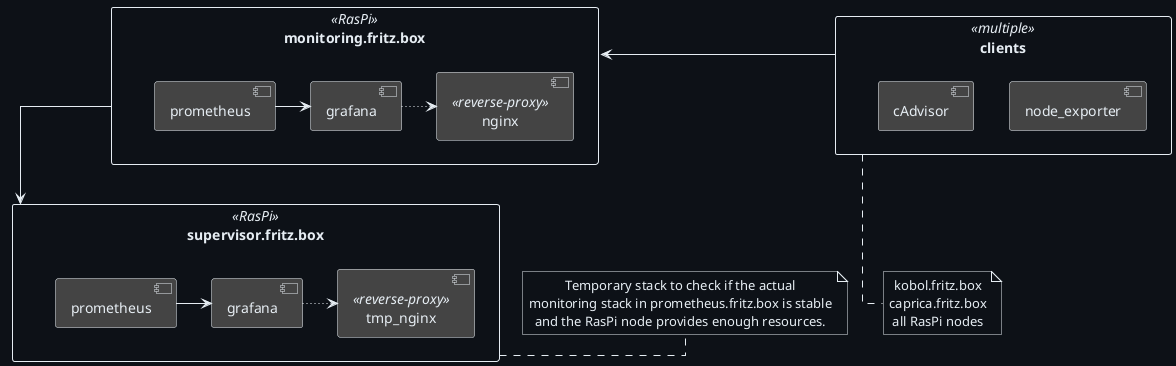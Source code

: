 @startuml monitoring

skinparam linetype ortho
skinparam monochrome false
skinparam componentStyle uml2
skinparam backgroundColor #0D1117
skinparam ArrowColor #e6edf3
skinparam NoteBorderColor #e6edf3
skinparam NoteFontColor #e6edf3
skinparam NoteBackgroundColor transparent
skinparam ComponentBackgroundColor #444
skinparam ComponentBorderColor #e6edf3
skinparam ComponentFontColor #e6edf3
skinparam DatabaseBorderColor #e6edf3
skinparam DatabaseBackgroundColor #444
skinparam DatabaseFontColor #e6edf3
skinparam FileBorderColor #e6edf3
skinparam FileFontColor #e6edf3
skinparam ControlBorderColor #e6edf3
skinparam ControlFontColor #e6edf3
skinparam RectangleBackgroundColor transparent
skinparam RectangleBorderColor #e6edf3
skinparam RectangleFontColor #e6edf3
skinparam ControlBackgroundColor transparent
skinparam ControlBorderColor #e6edf3
skinparam ControlFontColor #e6edf3
skinparam HexagonBackgroundColor transparent
skinparam HexagonBorderColor #e6edf3
skinparam HexagonFontColor #e6edf3
skinparam ArtifactBackgroundColor #444
skinparam ArtifactBorderColor #e6edf3
skinparam ArtifactFontColor #e6edf3
skinparam CollectionsBackgroundColor #444
skinparam CollectionsBorderColor #e6edf3
skinparam CollectionsFontColor #e6edf3
skinparam QueueBackgroundColor #444
skinparam QueueBorderColor #e6edf3
skinparam QueueFontColor #e6edf3
skinparam defaultTextAlignment center
skinparam activity {
  FontName Ubuntu
}

rectangle monitoring as "monitoring.fritz.box" <<RasPi>> {
  component grafana
  component prometheus
  component nginx <<reverse-proxy>>
  prometheus -> grafana
  grafana ~right~> nginx
}

rectangle supervisor as "supervisor.fritz.box" <<RasPi>> {
  component tmp_grafana as "grafana"
  component tmp_prometheus as "prometheus"
  component tmp_nginx <<reverse-proxy>>
  tmp_prometheus -> tmp_grafana
  tmp_grafana ~right~> tmp_nginx
}
note right of supervisor: Temporary stack to check if the actual\nmonitoring stack in prometheus.fritz.box is stable\nand the RasPi node provides enough resources.

rectangle clients <<multiple>> {
  component node_exporter
  component cAdvisor
}
note bottom of clients: kobol.fritz.box\ncaprica.fritz.box\nall RasPi nodes

clients -left-> monitoring
monitoring -down-> supervisor

@enduml
